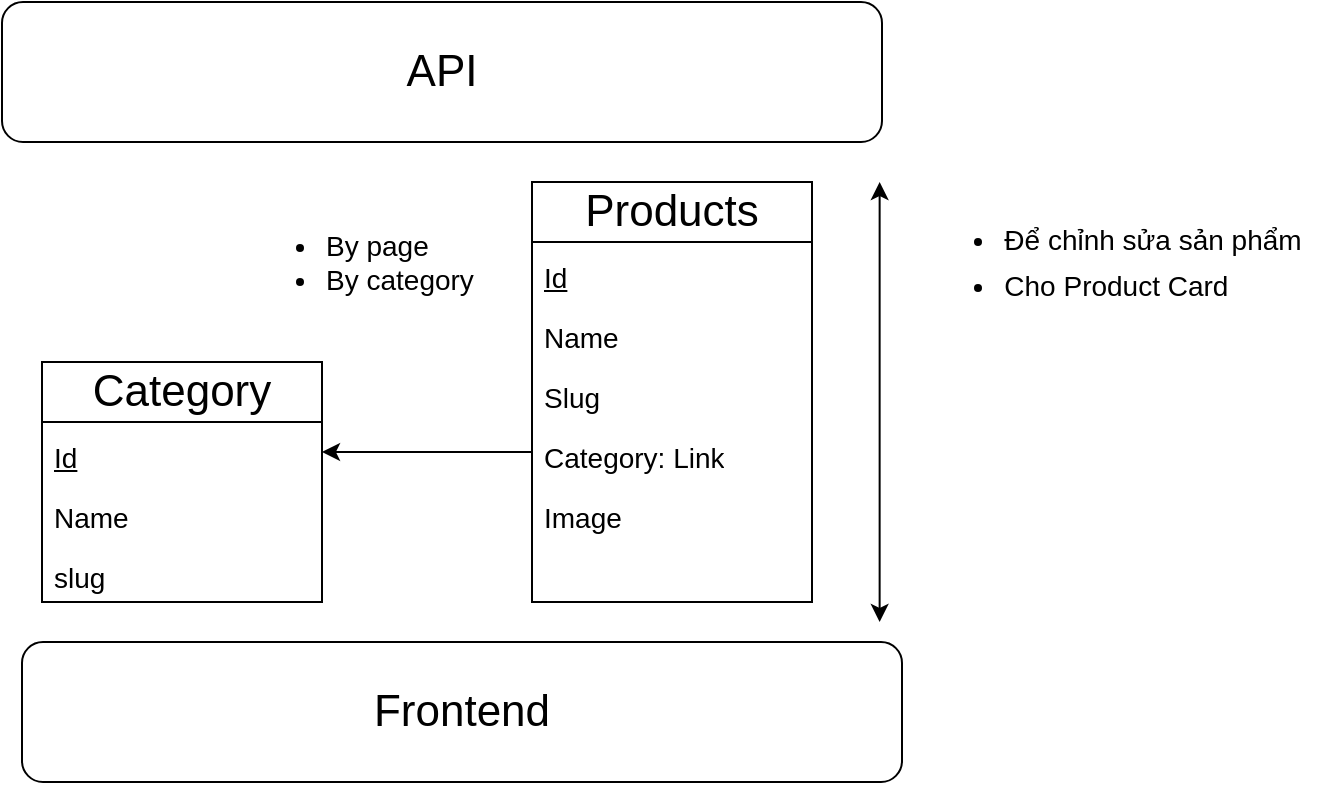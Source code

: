 <mxfile>
    <diagram id="Q7TBrNOKfRDUdUfEOxtE" name="Page-1">
        <mxGraphModel dx="1179" dy="396" grid="1" gridSize="10" guides="1" tooltips="1" connect="1" arrows="1" fold="1" page="1" pageScale="1" pageWidth="850" pageHeight="1100" math="0" shadow="0">
            <root>
                <mxCell id="0"/>
                <mxCell id="1" parent="0"/>
                <mxCell id="2" value="&lt;font style=&quot;font-size: 22px;&quot;&gt;API&lt;/font&gt;" style="rounded=1;whiteSpace=wrap;html=1;" vertex="1" parent="1">
                    <mxGeometry x="160" y="40" width="440" height="70" as="geometry"/>
                </mxCell>
                <mxCell id="3" value="Frontend" style="rounded=1;whiteSpace=wrap;html=1;fontSize=22;" vertex="1" parent="1">
                    <mxGeometry x="170" y="360" width="440" height="70" as="geometry"/>
                </mxCell>
                <mxCell id="13" value="" style="endArrow=classic;startArrow=classic;html=1;fontSize=22;" edge="1" parent="1">
                    <mxGeometry width="50" height="50" relative="1" as="geometry">
                        <mxPoint x="598.82" y="350" as="sourcePoint"/>
                        <mxPoint x="598.82" y="130" as="targetPoint"/>
                    </mxGeometry>
                </mxCell>
                <mxCell id="14" value="&lt;ul&gt;&lt;li&gt;By page&lt;/li&gt;&lt;li&gt;&lt;span style=&quot;background-color: initial;&quot;&gt;By category&lt;/span&gt;&lt;/li&gt;&lt;/ul&gt;" style="text;strokeColor=none;fillColor=none;html=1;whiteSpace=wrap;verticalAlign=middle;overflow=hidden;fontSize=14;" vertex="1" parent="1">
                    <mxGeometry x="280" y="130" width="140" height="80" as="geometry"/>
                </mxCell>
                <mxCell id="15" value="Products" style="swimlane;fontStyle=0;childLayout=stackLayout;horizontal=1;startSize=30;horizontalStack=0;resizeParent=1;resizeParentMax=0;resizeLast=0;collapsible=1;marginBottom=0;whiteSpace=wrap;html=1;fontSize=22;" vertex="1" parent="1">
                    <mxGeometry x="425" y="130" width="140" height="210" as="geometry"/>
                </mxCell>
                <mxCell id="16" value="&lt;span style=&quot;font-size: 14px;&quot;&gt;&lt;u&gt;Id&lt;/u&gt;&lt;br&gt;&lt;/span&gt;" style="text;strokeColor=none;fillColor=none;align=left;verticalAlign=middle;spacingLeft=4;spacingRight=4;overflow=hidden;points=[[0,0.5],[1,0.5]];portConstraint=eastwest;rotatable=0;whiteSpace=wrap;html=1;fontSize=22;" vertex="1" parent="15">
                    <mxGeometry y="30" width="140" height="30" as="geometry"/>
                </mxCell>
                <mxCell id="17" value="&lt;font style=&quot;font-size: 14px;&quot;&gt;Name&lt;/font&gt;" style="text;strokeColor=none;fillColor=none;align=left;verticalAlign=middle;spacingLeft=4;spacingRight=4;overflow=hidden;points=[[0,0.5],[1,0.5]];portConstraint=eastwest;rotatable=0;whiteSpace=wrap;html=1;fontSize=22;" vertex="1" parent="15">
                    <mxGeometry y="60" width="140" height="30" as="geometry"/>
                </mxCell>
                <mxCell id="18" value="&lt;font style=&quot;font-size: 14px;&quot;&gt;Slug&lt;/font&gt;" style="text;strokeColor=none;fillColor=none;align=left;verticalAlign=middle;spacingLeft=4;spacingRight=4;overflow=hidden;points=[[0,0.5],[1,0.5]];portConstraint=eastwest;rotatable=0;whiteSpace=wrap;html=1;fontSize=22;" vertex="1" parent="15">
                    <mxGeometry y="90" width="140" height="30" as="geometry"/>
                </mxCell>
                <mxCell id="19" value="&lt;font style=&quot;font-size: 14px;&quot;&gt;Category: Link&lt;/font&gt;" style="text;strokeColor=none;fillColor=none;align=left;verticalAlign=middle;spacingLeft=4;spacingRight=4;overflow=hidden;points=[[0,0.5],[1,0.5]];portConstraint=eastwest;rotatable=0;whiteSpace=wrap;html=1;fontSize=22;" vertex="1" parent="15">
                    <mxGeometry y="120" width="140" height="30" as="geometry"/>
                </mxCell>
                <mxCell id="22" value="&lt;font style=&quot;font-size: 14px;&quot;&gt;Image&lt;/font&gt;" style="text;strokeColor=none;fillColor=none;align=left;verticalAlign=middle;spacingLeft=4;spacingRight=4;overflow=hidden;points=[[0,0.5],[1,0.5]];portConstraint=eastwest;rotatable=0;whiteSpace=wrap;html=1;fontSize=22;" vertex="1" parent="15">
                    <mxGeometry y="150" width="140" height="30" as="geometry"/>
                </mxCell>
                <mxCell id="23" style="text;strokeColor=none;fillColor=none;align=left;verticalAlign=middle;spacingLeft=4;spacingRight=4;overflow=hidden;points=[[0,0.5],[1,0.5]];portConstraint=eastwest;rotatable=0;whiteSpace=wrap;html=1;fontSize=22;" vertex="1" parent="15">
                    <mxGeometry y="180" width="140" height="30" as="geometry"/>
                </mxCell>
                <mxCell id="24" value="Category" style="swimlane;fontStyle=0;childLayout=stackLayout;horizontal=1;startSize=30;horizontalStack=0;resizeParent=1;resizeParentMax=0;resizeLast=0;collapsible=1;marginBottom=0;whiteSpace=wrap;html=1;fontSize=22;" vertex="1" parent="1">
                    <mxGeometry x="180" y="220" width="140" height="120" as="geometry"/>
                </mxCell>
                <mxCell id="25" value="&lt;span style=&quot;font-size: 14px;&quot;&gt;&lt;u&gt;Id&lt;/u&gt;&lt;br&gt;&lt;/span&gt;" style="text;strokeColor=none;fillColor=none;align=left;verticalAlign=middle;spacingLeft=4;spacingRight=4;overflow=hidden;points=[[0,0.5],[1,0.5]];portConstraint=eastwest;rotatable=0;whiteSpace=wrap;html=1;fontSize=22;" vertex="1" parent="24">
                    <mxGeometry y="30" width="140" height="30" as="geometry"/>
                </mxCell>
                <mxCell id="26" value="&lt;font style=&quot;font-size: 14px;&quot;&gt;Name&lt;/font&gt;" style="text;strokeColor=none;fillColor=none;align=left;verticalAlign=middle;spacingLeft=4;spacingRight=4;overflow=hidden;points=[[0,0.5],[1,0.5]];portConstraint=eastwest;rotatable=0;whiteSpace=wrap;html=1;fontSize=22;" vertex="1" parent="24">
                    <mxGeometry y="60" width="140" height="30" as="geometry"/>
                </mxCell>
                <mxCell id="ot7UsDwy3n4dwQd66yKf-28" value="&lt;font style=&quot;font-size: 14px;&quot;&gt;slug&lt;/font&gt;" style="text;strokeColor=none;fillColor=none;align=left;verticalAlign=middle;spacingLeft=4;spacingRight=4;overflow=hidden;points=[[0,0.5],[1,0.5]];portConstraint=eastwest;rotatable=0;whiteSpace=wrap;html=1;fontSize=22;" vertex="1" parent="24">
                    <mxGeometry y="90" width="140" height="30" as="geometry"/>
                </mxCell>
                <mxCell id="b2jaPC93URzWpszMGLjp-31" style="edgeStyle=orthogonalEdgeStyle;html=1;exitX=0;exitY=0.5;exitDx=0;exitDy=0;entryX=1;entryY=0.5;entryDx=0;entryDy=0;fontSize=14;" edge="1" parent="1" source="19" target="25">
                    <mxGeometry relative="1" as="geometry"/>
                </mxCell>
                <mxCell id="ot7UsDwy3n4dwQd66yKf-26" value="&lt;ul style=&quot;line-height: 160%;&quot;&gt;&lt;li&gt;Để chỉnh sửa sản phẩm&lt;/li&gt;&lt;li style=&quot;text-align: left;&quot;&gt;Cho Product Card&lt;/li&gt;&lt;/ul&gt;" style="text;html=1;align=center;verticalAlign=middle;resizable=0;points=[];autosize=1;strokeColor=none;fillColor=none;fontSize=14;" vertex="1" parent="1">
                    <mxGeometry x="610" y="120" width="210" height="100" as="geometry"/>
                </mxCell>
            </root>
        </mxGraphModel>
    </diagram>
    <diagram id="YRIPB8B6B2a9yU-rq-lm" name="Page-2">
        <mxGraphModel dx="1002" dy="337" grid="1" gridSize="10" guides="1" tooltips="1" connect="1" arrows="1" fold="1" page="1" pageScale="1" pageWidth="850" pageHeight="1100" math="0" shadow="0">
            <root>
                <mxCell id="0"/>
                <mxCell id="1" parent="0"/>
                <mxCell id="A95jZz3qIAYZTlXeVkID-1" value="&lt;font style=&quot;font-size: 22px;&quot;&gt;API&lt;/font&gt;" style="rounded=1;whiteSpace=wrap;html=1;" vertex="1" parent="1">
                    <mxGeometry x="160" y="40" width="440" height="70" as="geometry"/>
                </mxCell>
                <mxCell id="A95jZz3qIAYZTlXeVkID-2" value="Frontend" style="rounded=1;whiteSpace=wrap;html=1;fontSize=22;" vertex="1" parent="1">
                    <mxGeometry x="170" y="360" width="440" height="70" as="geometry"/>
                </mxCell>
                <mxCell id="A95jZz3qIAYZTlXeVkID-3" value="" style="endArrow=classic;startArrow=classic;html=1;fontSize=22;" edge="1" parent="1">
                    <mxGeometry width="50" height="50" relative="1" as="geometry">
                        <mxPoint x="560.0" y="350" as="sourcePoint"/>
                        <mxPoint x="560.0" y="130" as="targetPoint"/>
                    </mxGeometry>
                </mxCell>
                <mxCell id="A95jZz3qIAYZTlXeVkID-4" value="Category" style="swimlane;fontStyle=0;childLayout=stackLayout;horizontal=1;startSize=30;horizontalStack=0;resizeParent=1;resizeParentMax=0;resizeLast=0;collapsible=1;marginBottom=0;whiteSpace=wrap;html=1;fontSize=22;" vertex="1" parent="1">
                    <mxGeometry x="600" y="130" width="140" height="210" as="geometry"/>
                </mxCell>
                <mxCell id="A95jZz3qIAYZTlXeVkID-5" value="&lt;span style=&quot;font-size: 14px;&quot;&gt;Id&lt;br&gt;&lt;/span&gt;" style="text;strokeColor=none;fillColor=none;align=left;verticalAlign=middle;spacingLeft=4;spacingRight=4;overflow=hidden;points=[[0,0.5],[1,0.5]];portConstraint=eastwest;rotatable=0;whiteSpace=wrap;html=1;fontSize=22;" vertex="1" parent="A95jZz3qIAYZTlXeVkID-4">
                    <mxGeometry y="30" width="140" height="30" as="geometry"/>
                </mxCell>
                <mxCell id="A95jZz3qIAYZTlXeVkID-6" value="&lt;font style=&quot;font-size: 14px;&quot;&gt;Name&lt;/font&gt;" style="text;strokeColor=none;fillColor=none;align=left;verticalAlign=middle;spacingLeft=4;spacingRight=4;overflow=hidden;points=[[0,0.5],[1,0.5]];portConstraint=eastwest;rotatable=0;whiteSpace=wrap;html=1;fontSize=22;" vertex="1" parent="A95jZz3qIAYZTlXeVkID-4">
                    <mxGeometry y="60" width="140" height="30" as="geometry"/>
                </mxCell>
                <mxCell id="A95jZz3qIAYZTlXeVkID-7" value="&lt;font style=&quot;font-size: 14px;&quot;&gt;Slug&lt;/font&gt;" style="text;strokeColor=none;fillColor=none;align=left;verticalAlign=middle;spacingLeft=4;spacingRight=4;overflow=hidden;points=[[0,0.5],[1,0.5]];portConstraint=eastwest;rotatable=0;whiteSpace=wrap;html=1;fontSize=22;" vertex="1" parent="A95jZz3qIAYZTlXeVkID-4">
                    <mxGeometry y="90" width="140" height="30" as="geometry"/>
                </mxCell>
                <mxCell id="A95jZz3qIAYZTlXeVkID-8" value="&lt;font style=&quot;font-size: 14px;&quot;&gt;Parent&lt;/font&gt;" style="text;strokeColor=none;fillColor=none;align=left;verticalAlign=middle;spacingLeft=4;spacingRight=4;overflow=hidden;points=[[0,0.5],[1,0.5]];portConstraint=eastwest;rotatable=0;whiteSpace=wrap;html=1;fontSize=22;" vertex="1" parent="A95jZz3qIAYZTlXeVkID-4">
                    <mxGeometry y="120" width="140" height="30" as="geometry"/>
                </mxCell>
                <mxCell id="A95jZz3qIAYZTlXeVkID-9" value="&lt;font style=&quot;font-size: 14px;&quot;&gt;Description&lt;/font&gt;" style="text;strokeColor=none;fillColor=none;align=left;verticalAlign=middle;spacingLeft=4;spacingRight=4;overflow=hidden;points=[[0,0.5],[1,0.5]];portConstraint=eastwest;rotatable=0;whiteSpace=wrap;html=1;fontSize=22;" vertex="1" parent="A95jZz3qIAYZTlXeVkID-4">
                    <mxGeometry y="150" width="140" height="30" as="geometry"/>
                </mxCell>
                <mxCell id="A95jZz3qIAYZTlXeVkID-10" value="&lt;font style=&quot;font-size: 14px;&quot;&gt;Banner&lt;/font&gt;" style="text;strokeColor=none;fillColor=none;align=left;verticalAlign=middle;spacingLeft=4;spacingRight=4;overflow=hidden;points=[[0,0.5],[1,0.5]];portConstraint=eastwest;rotatable=0;whiteSpace=wrap;html=1;fontSize=22;" vertex="1" parent="A95jZz3qIAYZTlXeVkID-4">
                    <mxGeometry y="180" width="140" height="30" as="geometry"/>
                </mxCell>
            </root>
        </mxGraphModel>
    </diagram>
</mxfile>